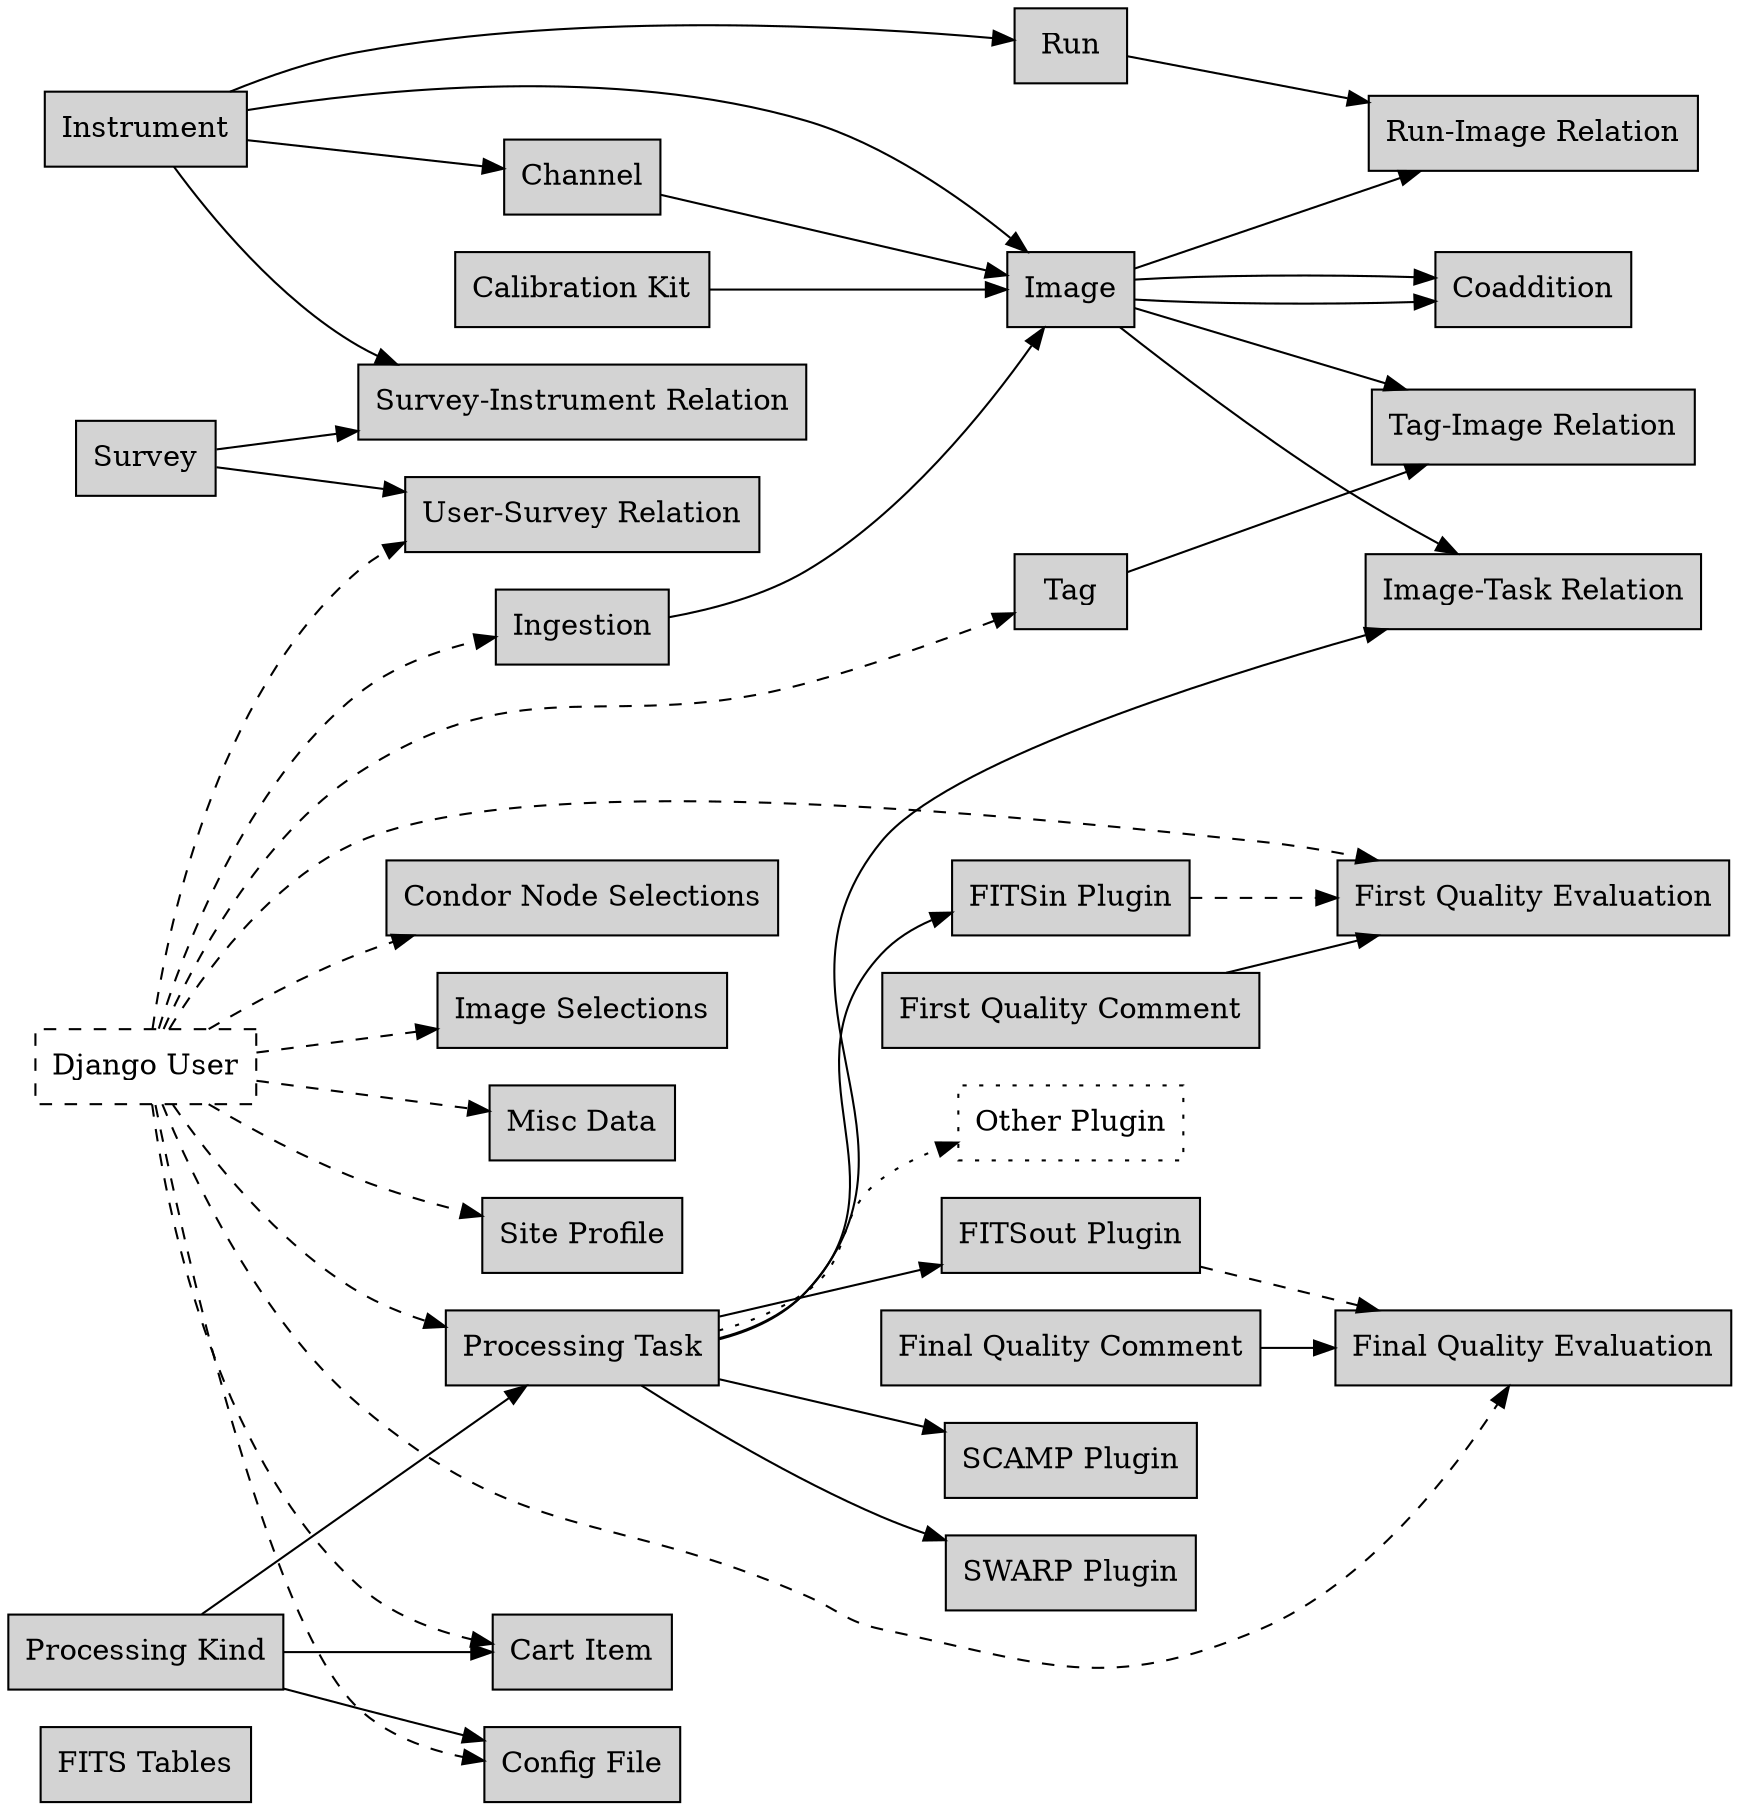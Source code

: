 /*
 * Youpi's CODASYL logical model
 *
 */
digraph codasyl { 
	rankdir = LR;
	node [shape = box, style = filled];

	/* Standalone records */
	"FITS Tables";

	/* Linked records */
	calib [label="Calibration Kit"];
	imgsel [label="Image Selections"];
	task [label="Processing Task"];
	relri [label="Run-Image Relation"];
	carti [label="Cart Item"];
	relsi [label="Survey-Instrument Relation"];
	relit [label="Image-Task Relation"];
	relus [label="User-Survey Relation"];
	reltagi [label="Tag-Image Relation"];
	kind [label="Processing Kind"];
	plugfitsin [label="FITSin Plugin"];
	plugfitsout [label="FITSout Plugin"];
	plugscamp [label="SCAMP Plugin"];
	plugswarp [label="SWARP Plugin"];
	plugother [label="Other Plugin", style=dotted];
	user [label="Django User", style=dashed];
	miscdata [label="Misc Data"];
	configfile [label="Config File"];
	ingrading [label="First Quality Evaluation"];
	outgrading [label="Final Quality Evaluation"];
	incomment [label="First Quality Comment"];
	outcomment [label="Final Quality Comment"];
	siteprofile [label="Site Profile"];
	condornodesel [label="Condor Node Selections"];

	/* Sets */
	calib -> Image;
	Channel -> Image;
	Ingestion -> Image;
	Instrument -> Image;
	Image -> Coaddition;
	Image -> Coaddition;
	Image -> relri;
	Image -> relit;
	Image -> reltagi;
	task -> plugfitsin;
	task -> plugfitsout;
	task -> plugscamp;
	task -> plugswarp;
	task -> plugother[style=dotted];
	Run -> relri;

	user -> carti[style=dashed];
	user -> task[style=dashed];
	user -> Ingestion[style=dashed];
	user -> imgsel[style=dashed];
	user -> miscdata[style=dashed];
	user -> configfile[style=dashed];
	user -> ingrading[style=dashed];
	user -> outgrading[style=dashed];
	user -> siteprofile[style=dashed];
	user -> condornodesel[style=dashed];
	user -> relus[style=dashed];
	user -> Tag[style=dashed];
	plugfitsin -> ingrading[style=dashed];
	plugfitsout -> outgrading[style=dashed];
	
	Instrument -> Channel;
	Instrument -> Run;
	Survey -> relsi;
	Survey -> relus;
	Instrument -> relsi;

	kind -> task;
	kind -> configfile;
	kind -> carti;

	task -> relit;
	Tag -> reltagi;

	incomment -> ingrading;
	outcomment -> outgrading;
} 
